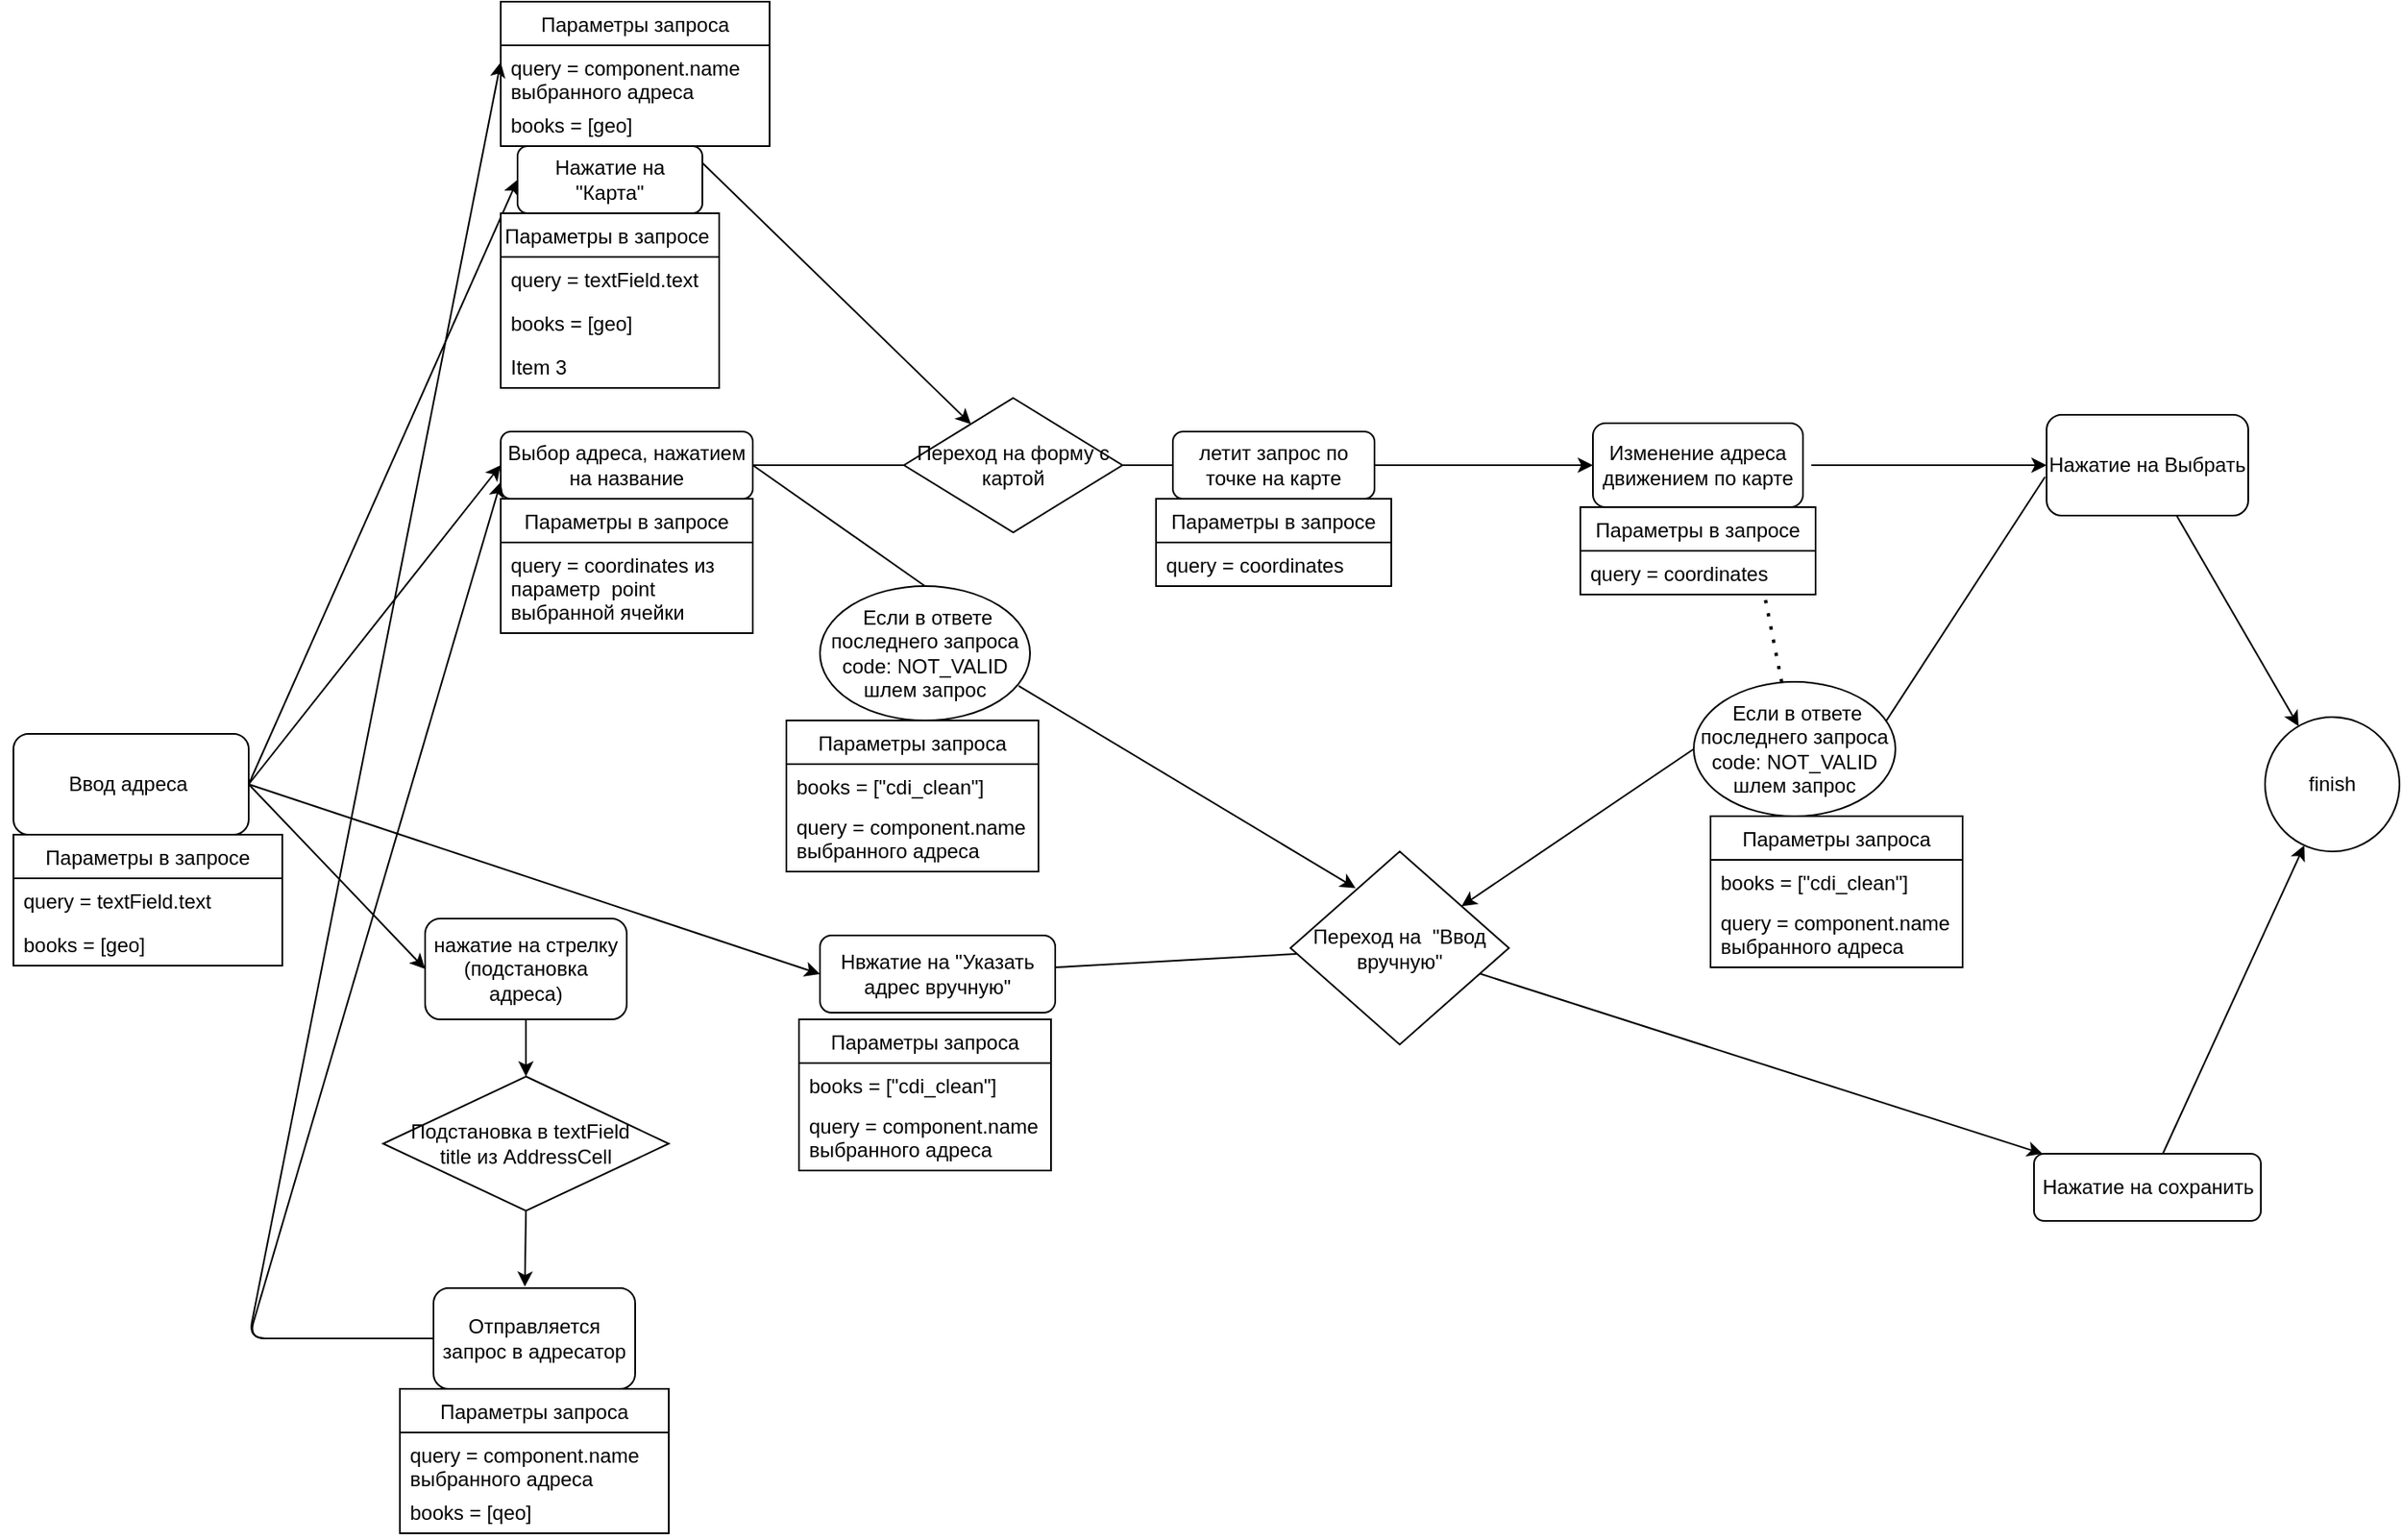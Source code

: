 <mxfile version="15.2.9" type="github"><diagram id="d8_orHvkQu2s4OUguYA7" name="Page-1"><mxGraphModel dx="2102" dy="2378" grid="1" gridSize="10" guides="1" tooltips="1" connect="1" arrows="1" fold="1" page="1" pageScale="1" pageWidth="827" pageHeight="1169" math="0" shadow="0"><root><mxCell id="0"/><mxCell id="1" parent="0"/><mxCell id="icIRoINcneqU65wYlItT-1" value="Ввод адреса&amp;nbsp;" style="rounded=1;whiteSpace=wrap;html=1;" vertex="1" parent="1"><mxGeometry x="10" y="350" width="140" height="60" as="geometry"/></mxCell><mxCell id="icIRoINcneqU65wYlItT-2" value="Параметры в запросе" style="swimlane;fontStyle=0;childLayout=stackLayout;horizontal=1;startSize=26;horizontalStack=0;resizeParent=1;resizeParentMax=0;resizeLast=0;collapsible=1;marginBottom=0;" vertex="1" parent="1"><mxGeometry x="10" y="410" width="160" height="78" as="geometry"/></mxCell><mxCell id="icIRoINcneqU65wYlItT-3" value="query = textField.text&#xa;" style="text;strokeColor=none;fillColor=none;align=left;verticalAlign=top;spacingLeft=4;spacingRight=4;overflow=hidden;rotatable=0;points=[[0,0.5],[1,0.5]];portConstraint=eastwest;" vertex="1" parent="icIRoINcneqU65wYlItT-2"><mxGeometry y="26" width="160" height="26" as="geometry"/></mxCell><mxCell id="icIRoINcneqU65wYlItT-5" value="books = [geo]" style="text;strokeColor=none;fillColor=none;align=left;verticalAlign=top;spacingLeft=4;spacingRight=4;overflow=hidden;rotatable=0;points=[[0,0.5],[1,0.5]];portConstraint=eastwest;" vertex="1" parent="icIRoINcneqU65wYlItT-2"><mxGeometry y="52" width="160" height="26" as="geometry"/></mxCell><mxCell id="icIRoINcneqU65wYlItT-11" style="edgeStyle=none;rounded=0;orthogonalLoop=1;jettySize=auto;html=1;exitX=0;exitY=1;exitDx=0;exitDy=0;" edge="1" parent="1" source="icIRoINcneqU65wYlItT-1" target="icIRoINcneqU65wYlItT-1"><mxGeometry relative="1" as="geometry"/></mxCell><mxCell id="icIRoINcneqU65wYlItT-16" value="" style="endArrow=classic;html=1;entryX=0;entryY=0.5;entryDx=0;entryDy=0;exitX=1;exitY=0.5;exitDx=0;exitDy=0;" edge="1" parent="1" source="icIRoINcneqU65wYlItT-1" target="icIRoINcneqU65wYlItT-17"><mxGeometry width="50" height="50" relative="1" as="geometry"><mxPoint x="190" y="190" as="sourcePoint"/><mxPoint x="280" y="120" as="targetPoint"/></mxGeometry></mxCell><mxCell id="icIRoINcneqU65wYlItT-154" style="edgeStyle=none;rounded=0;orthogonalLoop=1;jettySize=auto;html=1;exitX=1;exitY=0.25;exitDx=0;exitDy=0;" edge="1" parent="1" source="icIRoINcneqU65wYlItT-17" target="icIRoINcneqU65wYlItT-152"><mxGeometry relative="1" as="geometry"><Array as="points"/></mxGeometry></mxCell><mxCell id="icIRoINcneqU65wYlItT-17" value="Нажатие на &quot;Карта&quot;" style="rounded=1;whiteSpace=wrap;html=1;" vertex="1" parent="1"><mxGeometry x="310" width="110" height="40" as="geometry"/></mxCell><mxCell id="icIRoINcneqU65wYlItT-18" value="" style="endArrow=classic;html=1;entryX=0;entryY=0.5;entryDx=0;entryDy=0;" edge="1" parent="1" target="icIRoINcneqU65wYlItT-19"><mxGeometry width="50" height="50" relative="1" as="geometry"><mxPoint x="150" y="380" as="sourcePoint"/><mxPoint x="300" y="190" as="targetPoint"/></mxGeometry></mxCell><mxCell id="icIRoINcneqU65wYlItT-109" style="edgeStyle=none;rounded=0;orthogonalLoop=1;jettySize=auto;html=1;startArrow=none;entryX=0.298;entryY=0.19;entryDx=0;entryDy=0;entryPerimeter=0;exitX=0.946;exitY=0.743;exitDx=0;exitDy=0;exitPerimeter=0;" edge="1" parent="1" source="icIRoINcneqU65wYlItT-115" target="icIRoINcneqU65wYlItT-151"><mxGeometry relative="1" as="geometry"><mxPoint x="580" y="350" as="sourcePoint"/><mxPoint x="690" y="440" as="targetPoint"/></mxGeometry></mxCell><mxCell id="icIRoINcneqU65wYlItT-19" value="Выбор адреса, нажатием на название" style="rounded=1;whiteSpace=wrap;html=1;" vertex="1" parent="1"><mxGeometry x="300" y="170" width="150" height="40" as="geometry"/></mxCell><mxCell id="icIRoINcneqU65wYlItT-23" value="Параметры в запросе " style="swimlane;fontStyle=0;childLayout=stackLayout;horizontal=1;startSize=26;horizontalStack=0;resizeParent=1;resizeParentMax=0;resizeLast=0;collapsible=1;marginBottom=0;" vertex="1" parent="1"><mxGeometry x="300" y="40" width="130" height="104" as="geometry"/></mxCell><mxCell id="icIRoINcneqU65wYlItT-24" value="query = textField.text" style="text;strokeColor=none;fillColor=none;align=left;verticalAlign=top;spacingLeft=4;spacingRight=4;overflow=hidden;rotatable=0;points=[[0,0.5],[1,0.5]];portConstraint=eastwest;" vertex="1" parent="icIRoINcneqU65wYlItT-23"><mxGeometry y="26" width="130" height="26" as="geometry"/></mxCell><mxCell id="icIRoINcneqU65wYlItT-25" value="books = [geo]" style="text;strokeColor=none;fillColor=none;align=left;verticalAlign=top;spacingLeft=4;spacingRight=4;overflow=hidden;rotatable=0;points=[[0,0.5],[1,0.5]];portConstraint=eastwest;" vertex="1" parent="icIRoINcneqU65wYlItT-23"><mxGeometry y="52" width="130" height="26" as="geometry"/></mxCell><mxCell id="icIRoINcneqU65wYlItT-26" value="Item 3" style="text;strokeColor=none;fillColor=none;align=left;verticalAlign=top;spacingLeft=4;spacingRight=4;overflow=hidden;rotatable=0;points=[[0,0.5],[1,0.5]];portConstraint=eastwest;" vertex="1" parent="icIRoINcneqU65wYlItT-23"><mxGeometry y="78" width="130" height="26" as="geometry"/></mxCell><mxCell id="icIRoINcneqU65wYlItT-34" value="Параметры в запросе" style="swimlane;fontStyle=0;childLayout=stackLayout;horizontal=1;startSize=26;horizontalStack=0;resizeParent=1;resizeParentMax=0;resizeLast=0;collapsible=1;marginBottom=0;" vertex="1" parent="1"><mxGeometry x="300" y="210" width="150" height="80" as="geometry"/></mxCell><mxCell id="icIRoINcneqU65wYlItT-35" value="query = coordinates из &#xa;параметр  point &#xa;выбранной ячейки " style="text;strokeColor=none;fillColor=none;align=left;verticalAlign=top;spacingLeft=4;spacingRight=4;overflow=hidden;rotatable=0;points=[[0,0.5],[1,0.5]];portConstraint=eastwest;" vertex="1" parent="icIRoINcneqU65wYlItT-34"><mxGeometry y="26" width="150" height="54" as="geometry"/></mxCell><mxCell id="icIRoINcneqU65wYlItT-43" value="" style="endArrow=classic;html=1;entryX=0;entryY=0.5;entryDx=0;entryDy=0;exitX=1;exitY=0.5;exitDx=0;exitDy=0;" edge="1" parent="1" source="icIRoINcneqU65wYlItT-1" target="icIRoINcneqU65wYlItT-21"><mxGeometry width="50" height="50" relative="1" as="geometry"><mxPoint x="190" y="190" as="sourcePoint"/><mxPoint x="240" y="140" as="targetPoint"/></mxGeometry></mxCell><mxCell id="icIRoINcneqU65wYlItT-46" style="edgeStyle=none;rounded=0;orthogonalLoop=1;jettySize=auto;html=1;exitX=1;exitY=0;exitDx=0;exitDy=0;" edge="1" parent="1"><mxGeometry relative="1" as="geometry"><mxPoint x="800" y="175" as="sourcePoint"/><mxPoint x="800" y="175" as="targetPoint"/></mxGeometry></mxCell><mxCell id="icIRoINcneqU65wYlItT-94" style="edgeStyle=none;rounded=0;orthogonalLoop=1;jettySize=auto;html=1;entryX=0;entryY=0.5;entryDx=0;entryDy=0;exitX=1;exitY=0.5;exitDx=0;exitDy=0;" edge="1" parent="1" source="icIRoINcneqU65wYlItT-152" target="icIRoINcneqU65wYlItT-85"><mxGeometry relative="1" as="geometry"><mxPoint x="800" y="190" as="sourcePoint"/></mxGeometry></mxCell><mxCell id="icIRoINcneqU65wYlItT-72" value="нажатие на стрелку (подстановка адреса)" style="rounded=1;whiteSpace=wrap;html=1;" vertex="1" parent="1"><mxGeometry x="255" y="460" width="120" height="60" as="geometry"/></mxCell><mxCell id="icIRoINcneqU65wYlItT-73" value="" style="endArrow=classic;html=1;entryX=0;entryY=0.5;entryDx=0;entryDy=0;" edge="1" parent="1" target="icIRoINcneqU65wYlItT-72"><mxGeometry width="50" height="50" relative="1" as="geometry"><mxPoint x="150" y="380" as="sourcePoint"/><mxPoint x="200" y="330" as="targetPoint"/></mxGeometry></mxCell><mxCell id="icIRoINcneqU65wYlItT-78" value="" style="endArrow=classic;html=1;startArrow=none;" edge="1" parent="1" source="icIRoINcneqU65wYlItT-151" target="icIRoINcneqU65wYlItT-79"><mxGeometry width="50" height="50" relative="1" as="geometry"><mxPoint x="410" y="372.5" as="sourcePoint"/><mxPoint x="500" y="372.5" as="targetPoint"/></mxGeometry></mxCell><mxCell id="icIRoINcneqU65wYlItT-193" style="edgeStyle=none;rounded=0;orthogonalLoop=1;jettySize=auto;html=1;" edge="1" parent="1" source="icIRoINcneqU65wYlItT-79" target="icIRoINcneqU65wYlItT-192"><mxGeometry relative="1" as="geometry"/></mxCell><mxCell id="icIRoINcneqU65wYlItT-79" value="Нажатие на сохранить" style="rounded=1;whiteSpace=wrap;html=1;" vertex="1" parent="1"><mxGeometry x="1212.5" y="600" width="135" height="40" as="geometry"/></mxCell><mxCell id="icIRoINcneqU65wYlItT-85" value="Изменение адреса движением по карте" style="rounded=1;whiteSpace=wrap;html=1;" vertex="1" parent="1"><mxGeometry x="950" y="165" width="125" height="50" as="geometry"/></mxCell><mxCell id="icIRoINcneqU65wYlItT-95" value="Параметры в запросе" style="swimlane;fontStyle=0;childLayout=stackLayout;horizontal=1;startSize=26;horizontalStack=0;resizeParent=1;resizeParentMax=0;resizeLast=0;collapsible=1;marginBottom=0;" vertex="1" parent="1"><mxGeometry x="690" y="210" width="140" height="52" as="geometry"/></mxCell><mxCell id="icIRoINcneqU65wYlItT-96" value="query = coordinates" style="text;strokeColor=none;fillColor=none;align=left;verticalAlign=top;spacingLeft=4;spacingRight=4;overflow=hidden;rotatable=0;points=[[0,0.5],[1,0.5]];portConstraint=eastwest;" vertex="1" parent="icIRoINcneqU65wYlItT-95"><mxGeometry y="26" width="140" height="26" as="geometry"/></mxCell><mxCell id="icIRoINcneqU65wYlItT-115" value="&amp;nbsp;Если в ответе последнего запроса code: NOT_VALID&lt;br&gt;шлем запрос" style="ellipse;whiteSpace=wrap;html=1;" vertex="1" parent="1"><mxGeometry x="490" y="262" width="125" height="80" as="geometry"/></mxCell><mxCell id="icIRoINcneqU65wYlItT-116" value="" style="edgeStyle=none;rounded=0;orthogonalLoop=1;jettySize=auto;html=1;exitX=1;exitY=0.5;exitDx=0;exitDy=0;endArrow=none;entryX=0.5;entryY=0;entryDx=0;entryDy=0;" edge="1" parent="1" source="icIRoINcneqU65wYlItT-19" target="icIRoINcneqU65wYlItT-115"><mxGeometry relative="1" as="geometry"><mxPoint x="450" y="190" as="sourcePoint"/><mxPoint x="551.276" y="457" as="targetPoint"/></mxGeometry></mxCell><mxCell id="icIRoINcneqU65wYlItT-194" style="edgeStyle=none;rounded=0;orthogonalLoop=1;jettySize=auto;html=1;" edge="1" parent="1" source="icIRoINcneqU65wYlItT-119" target="icIRoINcneqU65wYlItT-192"><mxGeometry relative="1" as="geometry"/></mxCell><mxCell id="icIRoINcneqU65wYlItT-119" value="Нажатие на Выбрать" style="rounded=1;whiteSpace=wrap;html=1;" vertex="1" parent="1"><mxGeometry x="1220" y="160" width="120" height="60" as="geometry"/></mxCell><mxCell id="icIRoINcneqU65wYlItT-120" value="" style="endArrow=classic;html=1;entryX=0;entryY=0.5;entryDx=0;entryDy=0;" edge="1" parent="1" target="icIRoINcneqU65wYlItT-119"><mxGeometry width="50" height="50" relative="1" as="geometry"><mxPoint x="1080" y="190" as="sourcePoint"/><mxPoint x="1090" y="200" as="targetPoint"/></mxGeometry></mxCell><mxCell id="icIRoINcneqU65wYlItT-125" value="" style="endArrow=classic;html=1;exitX=-0.008;exitY=0.617;exitDx=0;exitDy=0;exitPerimeter=0;" edge="1" parent="1" source="icIRoINcneqU65wYlItT-119"><mxGeometry width="50" height="50" relative="1" as="geometry"><mxPoint x="840" y="370" as="sourcePoint"/><mxPoint x="1100" y="380" as="targetPoint"/></mxGeometry></mxCell><mxCell id="icIRoINcneqU65wYlItT-126" value="&amp;nbsp;Если в ответе последнего запроса code: NOT_VALID&lt;br&gt;шлем запрос" style="ellipse;whiteSpace=wrap;html=1;" vertex="1" parent="1"><mxGeometry x="1010" y="319" width="120" height="80" as="geometry"/></mxCell><mxCell id="icIRoINcneqU65wYlItT-128" value="Параметры запроса" style="swimlane;fontStyle=0;childLayout=stackLayout;horizontal=1;startSize=26;horizontalStack=0;resizeParent=1;resizeParentMax=0;resizeLast=0;collapsible=1;marginBottom=0;" vertex="1" parent="1"><mxGeometry x="1020" y="399" width="150" height="90" as="geometry"/></mxCell><mxCell id="icIRoINcneqU65wYlItT-130" value="books = [&quot;cdi_clean&quot;]" style="text;strokeColor=none;fillColor=none;align=left;verticalAlign=top;spacingLeft=4;spacingRight=4;overflow=hidden;rotatable=0;points=[[0,0.5],[1,0.5]];portConstraint=eastwest;" vertex="1" parent="icIRoINcneqU65wYlItT-128"><mxGeometry y="26" width="150" height="24" as="geometry"/></mxCell><mxCell id="icIRoINcneqU65wYlItT-131" value="query = component.name &#xa;выбранного адреса " style="text;strokeColor=none;fillColor=none;align=left;verticalAlign=top;spacingLeft=4;spacingRight=4;overflow=hidden;rotatable=0;points=[[0,0.5],[1,0.5]];portConstraint=eastwest;" vertex="1" parent="icIRoINcneqU65wYlItT-128"><mxGeometry y="50" width="150" height="40" as="geometry"/></mxCell><mxCell id="icIRoINcneqU65wYlItT-133" value="" style="endArrow=classic;html=1;exitX=0;exitY=0.5;exitDx=0;exitDy=0;" edge="1" parent="1" source="icIRoINcneqU65wYlItT-126" target="icIRoINcneqU65wYlItT-151"><mxGeometry width="50" height="50" relative="1" as="geometry"><mxPoint x="840" y="370" as="sourcePoint"/><mxPoint x="750" y="440" as="targetPoint"/><Array as="points"/></mxGeometry></mxCell><mxCell id="icIRoINcneqU65wYlItT-152" value="Переход на форму с картой" style="rhombus;whiteSpace=wrap;html=1;" vertex="1" parent="1"><mxGeometry x="540" y="150" width="130" height="80" as="geometry"/></mxCell><mxCell id="icIRoINcneqU65wYlItT-153" value="" style="endArrow=none;html=1;exitX=1;exitY=0.5;exitDx=0;exitDy=0;" edge="1" parent="1" source="icIRoINcneqU65wYlItT-19" target="icIRoINcneqU65wYlItT-152"><mxGeometry width="50" height="50" relative="1" as="geometry"><mxPoint x="450" y="190" as="sourcePoint"/><mxPoint x="680" y="190" as="targetPoint"/></mxGeometry></mxCell><mxCell id="icIRoINcneqU65wYlItT-155" value="" style="endArrow=classic;html=1;exitX=0.5;exitY=1;exitDx=0;exitDy=0;" edge="1" parent="1" source="icIRoINcneqU65wYlItT-72" target="icIRoINcneqU65wYlItT-156"><mxGeometry width="50" height="50" relative="1" as="geometry"><mxPoint x="340" y="620" as="sourcePoint"/><mxPoint x="310" y="610" as="targetPoint"/></mxGeometry></mxCell><mxCell id="icIRoINcneqU65wYlItT-156" value="Подстановка в textField &amp;nbsp;&lt;br&gt;title из AddressCell" style="rhombus;whiteSpace=wrap;html=1;" vertex="1" parent="1"><mxGeometry x="230" y="554" width="170" height="80" as="geometry"/></mxCell><mxCell id="icIRoINcneqU65wYlItT-163" value="" style="endArrow=classic;html=1;exitX=0.5;exitY=1;exitDx=0;exitDy=0;entryX=0.453;entryY=-0.014;entryDx=0;entryDy=0;entryPerimeter=0;" edge="1" parent="1" source="icIRoINcneqU65wYlItT-156" target="icIRoINcneqU65wYlItT-164"><mxGeometry width="50" height="50" relative="1" as="geometry"><mxPoint x="310" y="657" as="sourcePoint"/><mxPoint x="290" y="680" as="targetPoint"/></mxGeometry></mxCell><mxCell id="icIRoINcneqU65wYlItT-164" value="Отправляется запрос в адресатор" style="rounded=1;whiteSpace=wrap;html=1;" vertex="1" parent="1"><mxGeometry x="260" y="680" width="120" height="60" as="geometry"/></mxCell><mxCell id="icIRoINcneqU65wYlItT-165" value="Параметры запроса" style="swimlane;fontStyle=0;childLayout=stackLayout;horizontal=1;startSize=26;horizontalStack=0;resizeParent=1;resizeParentMax=0;resizeLast=0;collapsible=1;marginBottom=0;" vertex="1" parent="1"><mxGeometry x="240" y="740" width="160" height="86" as="geometry"/></mxCell><mxCell id="icIRoINcneqU65wYlItT-166" value="query = component.name &#xa;выбранного адреса " style="text;strokeColor=none;fillColor=none;align=left;verticalAlign=top;spacingLeft=4;spacingRight=4;overflow=hidden;rotatable=0;points=[[0,0.5],[1,0.5]];portConstraint=eastwest;" vertex="1" parent="icIRoINcneqU65wYlItT-165"><mxGeometry y="26" width="160" height="34" as="geometry"/></mxCell><mxCell id="icIRoINcneqU65wYlItT-167" value="books = [qeo]" style="text;strokeColor=none;fillColor=none;align=left;verticalAlign=top;spacingLeft=4;spacingRight=4;overflow=hidden;rotatable=0;points=[[0,0.5],[1,0.5]];portConstraint=eastwest;" vertex="1" parent="icIRoINcneqU65wYlItT-165"><mxGeometry y="60" width="160" height="26" as="geometry"/></mxCell><mxCell id="icIRoINcneqU65wYlItT-169" value="" style="endArrow=classic;html=1;exitX=0;exitY=0.5;exitDx=0;exitDy=0;" edge="1" parent="1" source="icIRoINcneqU65wYlItT-164"><mxGeometry width="50" height="50" relative="1" as="geometry"><mxPoint x="170" y="710" as="sourcePoint"/><mxPoint x="300" y="200" as="targetPoint"/><Array as="points"><mxPoint x="150" y="710"/></Array></mxGeometry></mxCell><mxCell id="icIRoINcneqU65wYlItT-170" value="" style="endArrow=classic;html=1;" edge="1" parent="1"><mxGeometry width="50" height="50" relative="1" as="geometry"><mxPoint x="260" y="710" as="sourcePoint"/><mxPoint x="300" y="-50" as="targetPoint"/><Array as="points"><mxPoint x="150" y="710"/></Array></mxGeometry></mxCell><mxCell id="icIRoINcneqU65wYlItT-171" value="Параметры запроса" style="swimlane;fontStyle=0;childLayout=stackLayout;horizontal=1;startSize=26;horizontalStack=0;resizeParent=1;resizeParentMax=0;resizeLast=0;collapsible=1;marginBottom=0;" vertex="1" parent="1"><mxGeometry x="300" y="-86" width="160" height="86" as="geometry"/></mxCell><mxCell id="icIRoINcneqU65wYlItT-172" value="query = component.name &#xa;выбранного адреса " style="text;strokeColor=none;fillColor=none;align=left;verticalAlign=top;spacingLeft=4;spacingRight=4;overflow=hidden;rotatable=0;points=[[0,0.5],[1,0.5]];portConstraint=eastwest;" vertex="1" parent="icIRoINcneqU65wYlItT-171"><mxGeometry y="26" width="160" height="34" as="geometry"/></mxCell><mxCell id="icIRoINcneqU65wYlItT-173" value="books = [geo]" style="text;strokeColor=none;fillColor=none;align=left;verticalAlign=top;spacingLeft=4;spacingRight=4;overflow=hidden;rotatable=0;points=[[0,0.5],[1,0.5]];portConstraint=eastwest;" vertex="1" parent="icIRoINcneqU65wYlItT-171"><mxGeometry y="60" width="160" height="26" as="geometry"/></mxCell><mxCell id="icIRoINcneqU65wYlItT-175" value="летит запрос по точке на карте" style="rounded=1;whiteSpace=wrap;html=1;" vertex="1" parent="1"><mxGeometry x="700" y="170" width="120" height="40" as="geometry"/></mxCell><mxCell id="icIRoINcneqU65wYlItT-176" value="Параметры в запросе" style="swimlane;fontStyle=0;childLayout=stackLayout;horizontal=1;startSize=26;horizontalStack=0;resizeParent=1;resizeParentMax=0;resizeLast=0;collapsible=1;marginBottom=0;" vertex="1" parent="1"><mxGeometry x="942.5" y="215" width="140" height="52" as="geometry"/></mxCell><mxCell id="icIRoINcneqU65wYlItT-177" value="query = coordinates" style="text;strokeColor=none;fillColor=none;align=left;verticalAlign=top;spacingLeft=4;spacingRight=4;overflow=hidden;rotatable=0;points=[[0,0.5],[1,0.5]];portConstraint=eastwest;" vertex="1" parent="icIRoINcneqU65wYlItT-176"><mxGeometry y="26" width="140" height="26" as="geometry"/></mxCell><mxCell id="icIRoINcneqU65wYlItT-178" value="" style="endArrow=none;dashed=1;html=1;dashPattern=1 3;strokeWidth=2;entryX=0.787;entryY=1.122;entryDx=0;entryDy=0;entryPerimeter=0;" edge="1" parent="1" source="icIRoINcneqU65wYlItT-126" target="icIRoINcneqU65wYlItT-177"><mxGeometry width="50" height="50" relative="1" as="geometry"><mxPoint x="1090" y="330" as="sourcePoint"/><mxPoint x="1140" y="280" as="targetPoint"/></mxGeometry></mxCell><mxCell id="icIRoINcneqU65wYlItT-180" value="Параметры запроса" style="swimlane;fontStyle=0;childLayout=stackLayout;horizontal=1;startSize=26;horizontalStack=0;resizeParent=1;resizeParentMax=0;resizeLast=0;collapsible=1;marginBottom=0;" vertex="1" parent="1"><mxGeometry x="470" y="342" width="150" height="90" as="geometry"/></mxCell><mxCell id="icIRoINcneqU65wYlItT-181" value="books = [&quot;cdi_clean&quot;]" style="text;strokeColor=none;fillColor=none;align=left;verticalAlign=top;spacingLeft=4;spacingRight=4;overflow=hidden;rotatable=0;points=[[0,0.5],[1,0.5]];portConstraint=eastwest;" vertex="1" parent="icIRoINcneqU65wYlItT-180"><mxGeometry y="26" width="150" height="24" as="geometry"/></mxCell><mxCell id="icIRoINcneqU65wYlItT-182" value="query = component.name &#xa;выбранного адреса " style="text;strokeColor=none;fillColor=none;align=left;verticalAlign=top;spacingLeft=4;spacingRight=4;overflow=hidden;rotatable=0;points=[[0,0.5],[1,0.5]];portConstraint=eastwest;" vertex="1" parent="icIRoINcneqU65wYlItT-180"><mxGeometry y="50" width="150" height="40" as="geometry"/></mxCell><mxCell id="icIRoINcneqU65wYlItT-21" value="Нвжатие на &quot;Указать адрес вручную&quot;" style="rounded=1;whiteSpace=wrap;html=1;" vertex="1" parent="1"><mxGeometry x="490" y="470" width="140" height="46" as="geometry"/></mxCell><mxCell id="icIRoINcneqU65wYlItT-151" value="Переход на &amp;nbsp;&quot;Ввод вручную&quot;" style="rhombus;whiteSpace=wrap;html=1;" vertex="1" parent="1"><mxGeometry x="770" y="420" width="130" height="115" as="geometry"/></mxCell><mxCell id="icIRoINcneqU65wYlItT-183" value="" style="endArrow=none;html=1;startArrow=none;" edge="1" parent="1" source="icIRoINcneqU65wYlItT-21" target="icIRoINcneqU65wYlItT-151"><mxGeometry width="50" height="50" relative="1" as="geometry"><mxPoint x="630" y="490.4" as="sourcePoint"/><mxPoint x="875" y="481.3" as="targetPoint"/></mxGeometry></mxCell><mxCell id="icIRoINcneqU65wYlItT-184" style="edgeStyle=none;rounded=0;orthogonalLoop=1;jettySize=auto;html=1;exitX=1;exitY=0.25;exitDx=0;exitDy=0;" edge="1" parent="1" source="icIRoINcneqU65wYlItT-180" target="icIRoINcneqU65wYlItT-180"><mxGeometry relative="1" as="geometry"/></mxCell><mxCell id="icIRoINcneqU65wYlItT-187" value="Параметры запроса" style="swimlane;fontStyle=0;childLayout=stackLayout;horizontal=1;startSize=26;horizontalStack=0;resizeParent=1;resizeParentMax=0;resizeLast=0;collapsible=1;marginBottom=0;" vertex="1" parent="1"><mxGeometry x="477.5" y="520" width="150" height="90" as="geometry"/></mxCell><mxCell id="icIRoINcneqU65wYlItT-188" value="books = [&quot;cdi_clean&quot;]" style="text;strokeColor=none;fillColor=none;align=left;verticalAlign=top;spacingLeft=4;spacingRight=4;overflow=hidden;rotatable=0;points=[[0,0.5],[1,0.5]];portConstraint=eastwest;" vertex="1" parent="icIRoINcneqU65wYlItT-187"><mxGeometry y="26" width="150" height="24" as="geometry"/></mxCell><mxCell id="icIRoINcneqU65wYlItT-189" value="query = component.name &#xa;выбранного адреса " style="text;strokeColor=none;fillColor=none;align=left;verticalAlign=top;spacingLeft=4;spacingRight=4;overflow=hidden;rotatable=0;points=[[0,0.5],[1,0.5]];portConstraint=eastwest;" vertex="1" parent="icIRoINcneqU65wYlItT-187"><mxGeometry y="50" width="150" height="40" as="geometry"/></mxCell><mxCell id="icIRoINcneqU65wYlItT-192" value="finish" style="ellipse;whiteSpace=wrap;html=1;aspect=fixed;" vertex="1" parent="1"><mxGeometry x="1350" y="340" width="80" height="80" as="geometry"/></mxCell></root></mxGraphModel></diagram></mxfile>